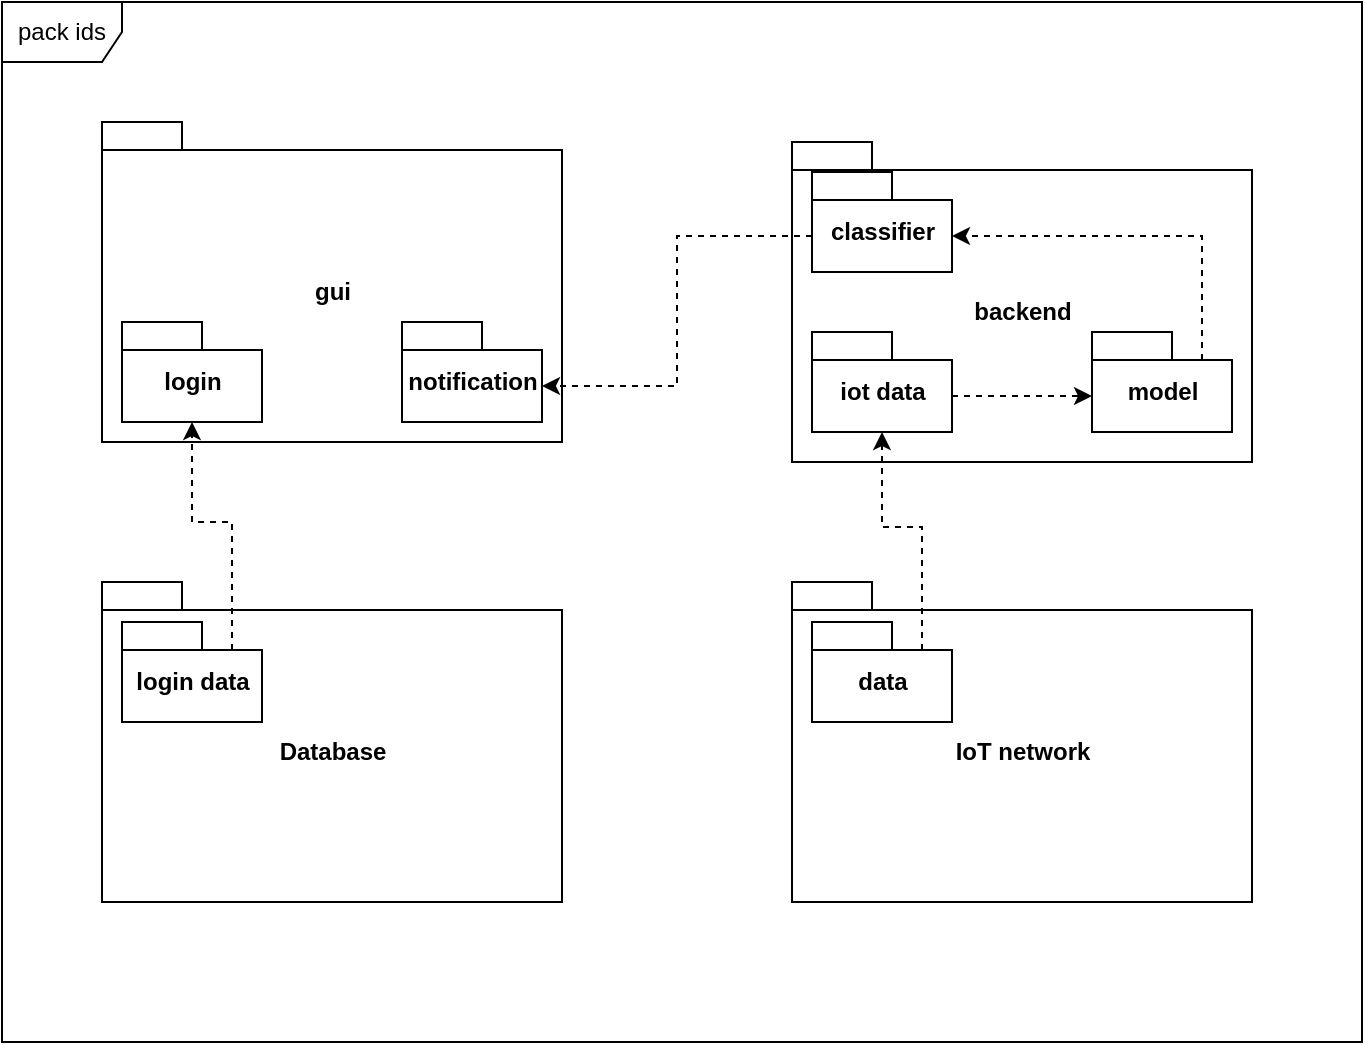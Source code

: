 <mxfile type="device" version="12.0.0" pages="1"><diagram id="2HOKqWyFFoz7oBk1h4QZ" name="Page-1"><mxGraphModel grid="1" dx="1233" dy="628" gridSize="10" guides="1" tooltips="1" connect="1" arrows="1" fold="1" page="1" pageScale="1" pageWidth="850" pageHeight="1100" math="0" shadow="0"><root><mxCell id="0"/><mxCell id="1" parent="0"/><mxCell id="zvXR6cv2wfsRrSVwZ26_-1" value="pack ids" parent="1" style="shape=umlFrame;whiteSpace=wrap;html=1;" vertex="1"><mxGeometry as="geometry" y="40" x="10" height="520" width="680"/></mxCell><mxCell id="zvXR6cv2wfsRrSVwZ26_-2" value="gui" parent="1" style="shape=folder;fontStyle=1;spacingTop=10;tabWidth=40;tabHeight=14;tabPosition=left;html=1;" vertex="1"><mxGeometry as="geometry" y="100" x="60" height="160" width="230"/></mxCell><mxCell id="zvXR6cv2wfsRrSVwZ26_-4" value="backend" parent="1" style="shape=folder;fontStyle=1;spacingTop=10;tabWidth=40;tabHeight=14;tabPosition=left;html=1;" vertex="1"><mxGeometry as="geometry" y="110" x="405" height="160" width="230"/></mxCell><mxCell id="zvXR6cv2wfsRrSVwZ26_-5" value="login" parent="1" style="shape=folder;fontStyle=1;spacingTop=10;tabWidth=40;tabHeight=14;tabPosition=left;html=1;" vertex="1"><mxGeometry as="geometry" y="200" x="70" height="50" width="70"/></mxCell><mxCell id="zvXR6cv2wfsRrSVwZ26_-6" value="notification" parent="1" style="shape=folder;fontStyle=1;spacingTop=10;tabWidth=40;tabHeight=14;tabPosition=left;html=1;" vertex="1"><mxGeometry as="geometry" y="200" x="210" height="50" width="70"/></mxCell><mxCell id="zvXR6cv2wfsRrSVwZ26_-18" parent="1" target="zvXR6cv2wfsRrSVwZ26_-8" edge="1" style="edgeStyle=orthogonalEdgeStyle;rounded=0;orthogonalLoop=1;jettySize=auto;html=1;exitX=0;exitY=0;exitDx=70;exitDy=32;exitPerimeter=0;entryX=0;entryY=0;entryDx=0;entryDy=32;entryPerimeter=0;dashed=1;" source="zvXR6cv2wfsRrSVwZ26_-7"><mxGeometry as="geometry" relative="1"/></mxCell><mxCell id="zvXR6cv2wfsRrSVwZ26_-7" value="iot data" parent="1" style="shape=folder;fontStyle=1;spacingTop=10;tabWidth=40;tabHeight=14;tabPosition=left;html=1;" vertex="1"><mxGeometry as="geometry" y="205" x="415" height="50" width="70"/></mxCell><mxCell id="zvXR6cv2wfsRrSVwZ26_-19" parent="1" target="zvXR6cv2wfsRrSVwZ26_-9" edge="1" style="edgeStyle=orthogonalEdgeStyle;rounded=0;orthogonalLoop=1;jettySize=auto;html=1;exitX=0;exitY=0;exitDx=55;exitDy=14;exitPerimeter=0;entryX=0;entryY=0;entryDx=70;entryDy=32;entryPerimeter=0;dashed=1;" source="zvXR6cv2wfsRrSVwZ26_-8"><mxGeometry as="geometry" relative="1"><Array as="points"><mxPoint y="157" x="610"/></Array></mxGeometry></mxCell><mxCell id="zvXR6cv2wfsRrSVwZ26_-8" value="model" parent="1" style="shape=folder;fontStyle=1;spacingTop=10;tabWidth=40;tabHeight=14;tabPosition=left;html=1;" vertex="1"><mxGeometry as="geometry" y="205" x="555" height="50" width="70"/></mxCell><mxCell id="zvXR6cv2wfsRrSVwZ26_-20" parent="1" target="zvXR6cv2wfsRrSVwZ26_-6" edge="1" style="edgeStyle=orthogonalEdgeStyle;rounded=0;orthogonalLoop=1;jettySize=auto;html=1;exitX=0;exitY=0;exitDx=0;exitDy=32;exitPerimeter=0;entryX=0;entryY=0;entryDx=70;entryDy=32;entryPerimeter=0;dashed=1;" source="zvXR6cv2wfsRrSVwZ26_-9"><mxGeometry as="geometry" relative="1"/></mxCell><mxCell id="zvXR6cv2wfsRrSVwZ26_-9" value="classifier" parent="1" style="shape=folder;fontStyle=1;spacingTop=10;tabWidth=40;tabHeight=14;tabPosition=left;html=1;" vertex="1"><mxGeometry as="geometry" y="125" x="415" height="50" width="70"/></mxCell><mxCell id="zvXR6cv2wfsRrSVwZ26_-10" value="IoT network" parent="1" style="shape=folder;fontStyle=1;spacingTop=10;tabWidth=40;tabHeight=14;tabPosition=left;html=1;" vertex="1"><mxGeometry as="geometry" y="330" x="405" height="160" width="230"/></mxCell><mxCell id="zvXR6cv2wfsRrSVwZ26_-17" parent="1" target="zvXR6cv2wfsRrSVwZ26_-7" edge="1" style="edgeStyle=orthogonalEdgeStyle;rounded=0;orthogonalLoop=1;jettySize=auto;html=1;exitX=0;exitY=0;exitDx=55;exitDy=14;exitPerimeter=0;entryX=0.5;entryY=1;entryDx=0;entryDy=0;entryPerimeter=0;dashed=1;" source="zvXR6cv2wfsRrSVwZ26_-11"><mxGeometry as="geometry" relative="1"/></mxCell><mxCell id="zvXR6cv2wfsRrSVwZ26_-11" value="data" parent="1" style="shape=folder;fontStyle=1;spacingTop=10;tabWidth=40;tabHeight=14;tabPosition=left;html=1;" vertex="1"><mxGeometry as="geometry" y="350" x="415" height="50" width="70"/></mxCell><mxCell id="zvXR6cv2wfsRrSVwZ26_-12" value="Database" parent="1" style="shape=folder;fontStyle=1;spacingTop=10;tabWidth=40;tabHeight=14;tabPosition=left;html=1;" vertex="1"><mxGeometry as="geometry" y="330" x="60" height="160" width="230"/></mxCell><mxCell id="zvXR6cv2wfsRrSVwZ26_-16" parent="1" target="zvXR6cv2wfsRrSVwZ26_-5" edge="1" style="edgeStyle=orthogonalEdgeStyle;rounded=0;orthogonalLoop=1;jettySize=auto;html=1;exitX=0;exitY=0;exitDx=55;exitDy=14;exitPerimeter=0;entryX=0.5;entryY=1;entryDx=0;entryDy=0;entryPerimeter=0;dashed=1;" source="zvXR6cv2wfsRrSVwZ26_-13"><mxGeometry as="geometry" relative="1"/></mxCell><mxCell id="zvXR6cv2wfsRrSVwZ26_-13" value="login data" parent="1" style="shape=folder;fontStyle=1;spacingTop=10;tabWidth=40;tabHeight=14;tabPosition=left;html=1;" vertex="1"><mxGeometry as="geometry" y="350" x="70" height="50" width="70"/></mxCell></root></mxGraphModel></diagram></mxfile>